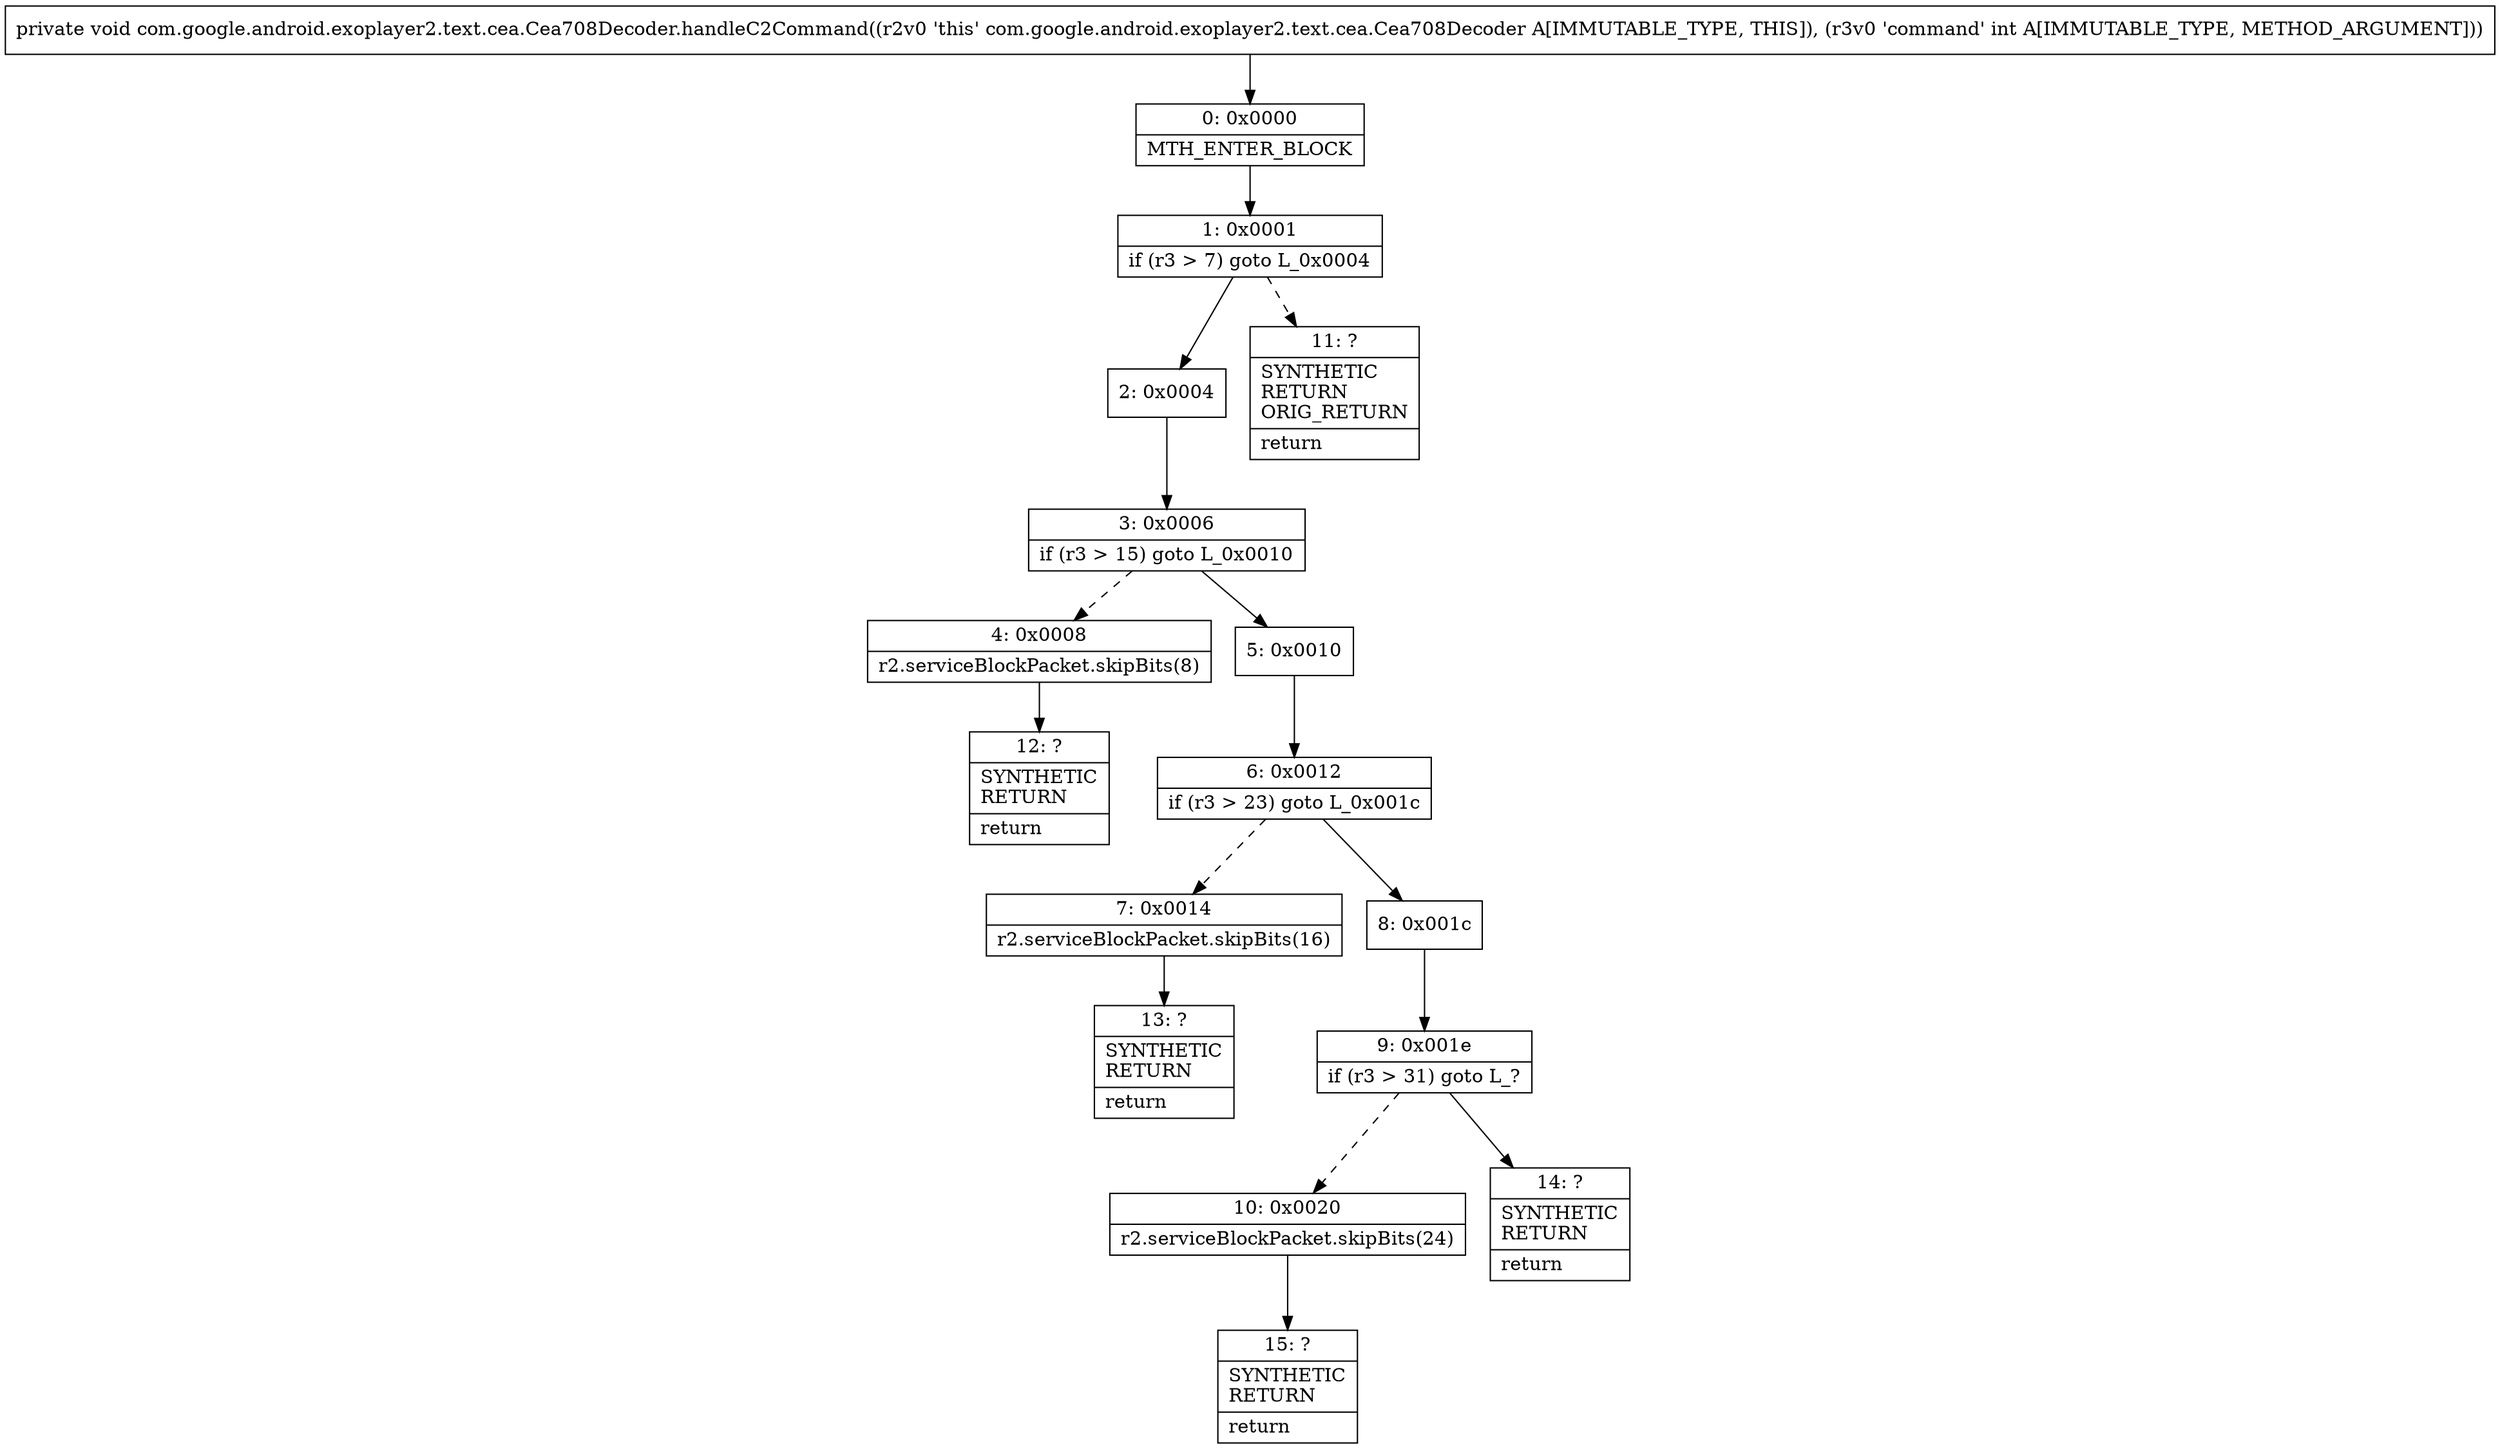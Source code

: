 digraph "CFG forcom.google.android.exoplayer2.text.cea.Cea708Decoder.handleC2Command(I)V" {
Node_0 [shape=record,label="{0\:\ 0x0000|MTH_ENTER_BLOCK\l}"];
Node_1 [shape=record,label="{1\:\ 0x0001|if (r3 \> 7) goto L_0x0004\l}"];
Node_2 [shape=record,label="{2\:\ 0x0004}"];
Node_3 [shape=record,label="{3\:\ 0x0006|if (r3 \> 15) goto L_0x0010\l}"];
Node_4 [shape=record,label="{4\:\ 0x0008|r2.serviceBlockPacket.skipBits(8)\l}"];
Node_5 [shape=record,label="{5\:\ 0x0010}"];
Node_6 [shape=record,label="{6\:\ 0x0012|if (r3 \> 23) goto L_0x001c\l}"];
Node_7 [shape=record,label="{7\:\ 0x0014|r2.serviceBlockPacket.skipBits(16)\l}"];
Node_8 [shape=record,label="{8\:\ 0x001c}"];
Node_9 [shape=record,label="{9\:\ 0x001e|if (r3 \> 31) goto L_?\l}"];
Node_10 [shape=record,label="{10\:\ 0x0020|r2.serviceBlockPacket.skipBits(24)\l}"];
Node_11 [shape=record,label="{11\:\ ?|SYNTHETIC\lRETURN\lORIG_RETURN\l|return\l}"];
Node_12 [shape=record,label="{12\:\ ?|SYNTHETIC\lRETURN\l|return\l}"];
Node_13 [shape=record,label="{13\:\ ?|SYNTHETIC\lRETURN\l|return\l}"];
Node_14 [shape=record,label="{14\:\ ?|SYNTHETIC\lRETURN\l|return\l}"];
Node_15 [shape=record,label="{15\:\ ?|SYNTHETIC\lRETURN\l|return\l}"];
MethodNode[shape=record,label="{private void com.google.android.exoplayer2.text.cea.Cea708Decoder.handleC2Command((r2v0 'this' com.google.android.exoplayer2.text.cea.Cea708Decoder A[IMMUTABLE_TYPE, THIS]), (r3v0 'command' int A[IMMUTABLE_TYPE, METHOD_ARGUMENT])) }"];
MethodNode -> Node_0;
Node_0 -> Node_1;
Node_1 -> Node_2;
Node_1 -> Node_11[style=dashed];
Node_2 -> Node_3;
Node_3 -> Node_4[style=dashed];
Node_3 -> Node_5;
Node_4 -> Node_12;
Node_5 -> Node_6;
Node_6 -> Node_7[style=dashed];
Node_6 -> Node_8;
Node_7 -> Node_13;
Node_8 -> Node_9;
Node_9 -> Node_10[style=dashed];
Node_9 -> Node_14;
Node_10 -> Node_15;
}


